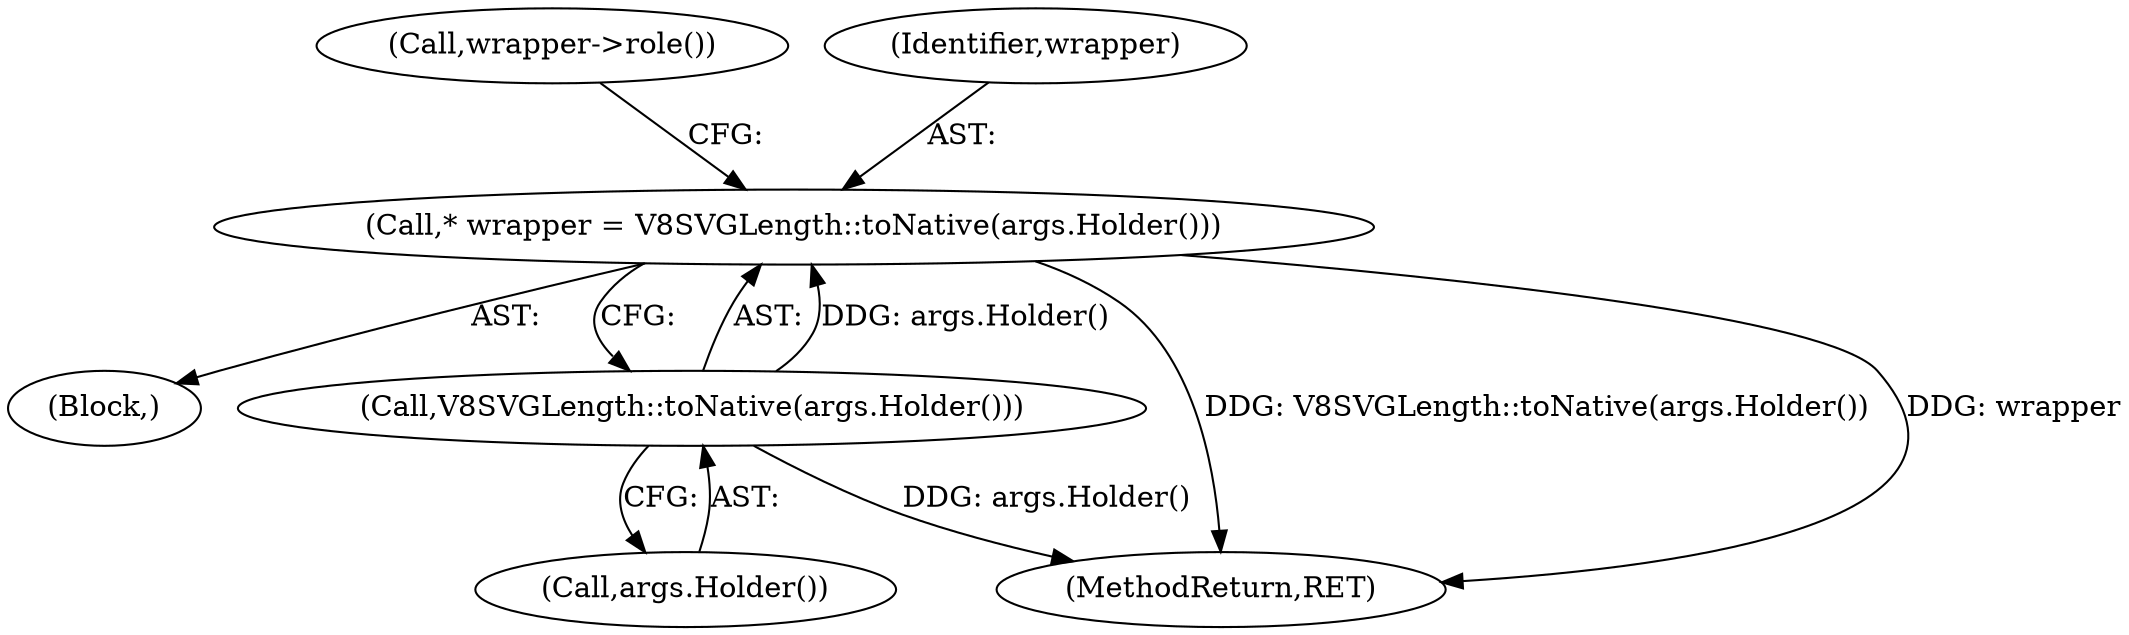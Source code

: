 digraph "0_Chrome_e9372a1bfd3588a80fcf49aa07321f0971dd6091_53@pointer" {
"1000106" [label="(Call,* wrapper = V8SVGLength::toNative(args.Holder()))"];
"1000108" [label="(Call,V8SVGLength::toNative(args.Holder()))"];
"1000109" [label="(Call,args.Holder())"];
"1000108" [label="(Call,V8SVGLength::toNative(args.Holder()))"];
"1000112" [label="(Call,wrapper->role())"];
"1000106" [label="(Call,* wrapper = V8SVGLength::toNative(args.Holder()))"];
"1000102" [label="(Block,)"];
"1000153" [label="(MethodReturn,RET)"];
"1000107" [label="(Identifier,wrapper)"];
"1000106" -> "1000102"  [label="AST: "];
"1000106" -> "1000108"  [label="CFG: "];
"1000107" -> "1000106"  [label="AST: "];
"1000108" -> "1000106"  [label="AST: "];
"1000112" -> "1000106"  [label="CFG: "];
"1000106" -> "1000153"  [label="DDG: V8SVGLength::toNative(args.Holder())"];
"1000106" -> "1000153"  [label="DDG: wrapper"];
"1000108" -> "1000106"  [label="DDG: args.Holder()"];
"1000108" -> "1000109"  [label="CFG: "];
"1000109" -> "1000108"  [label="AST: "];
"1000108" -> "1000153"  [label="DDG: args.Holder()"];
}
